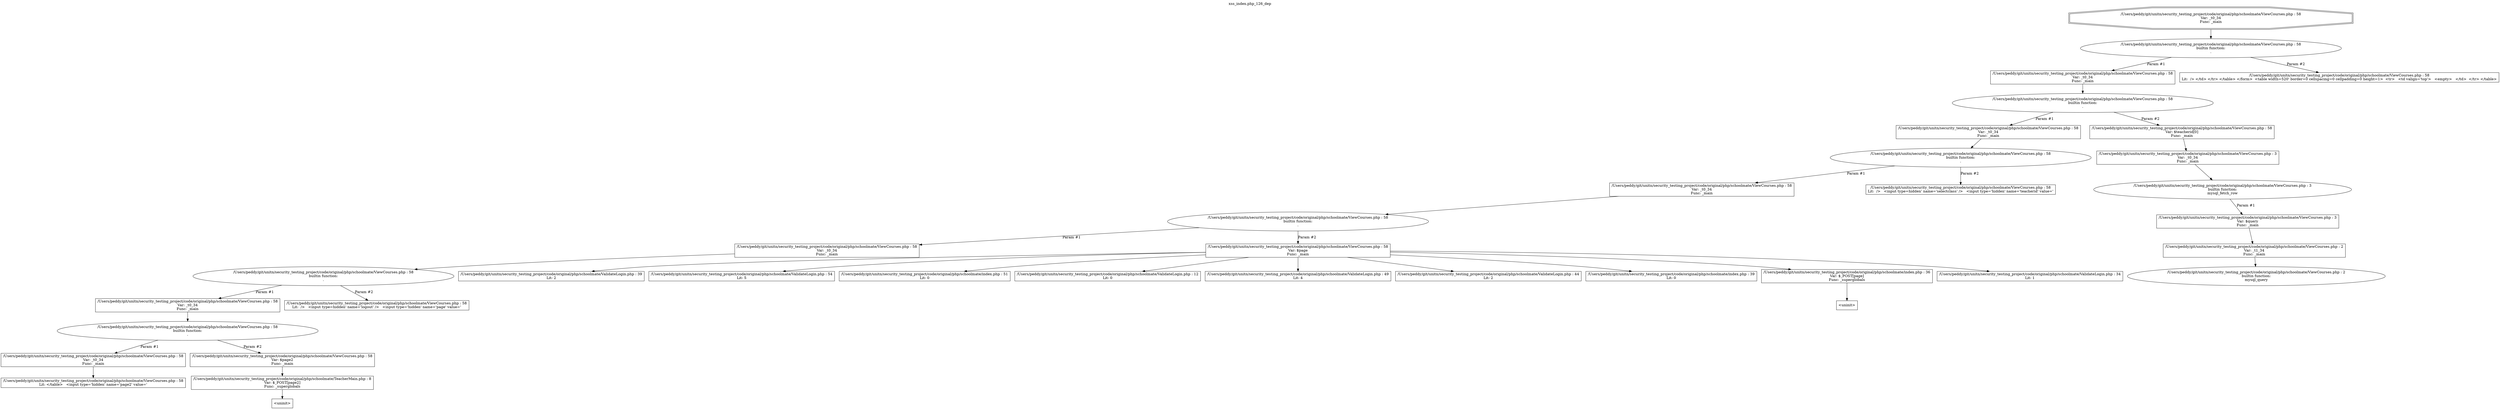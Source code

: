 digraph cfg {
  label="xss_index.php_126_dep";
  labelloc=t;
  n1 [shape=doubleoctagon, label="/Users/peddy/git/unitn/security_testing_project/code/original/php/schoolmate/ViewCourses.php : 58\nVar: _t0_34\nFunc: _main\n"];
  n2 [shape=ellipse, label="/Users/peddy/git/unitn/security_testing_project/code/original/php/schoolmate/ViewCourses.php : 58\nbuiltin function:\n.\n"];
  n3 [shape=box, label="/Users/peddy/git/unitn/security_testing_project/code/original/php/schoolmate/ViewCourses.php : 58\nVar: _t0_34\nFunc: _main\n"];
  n4 [shape=ellipse, label="/Users/peddy/git/unitn/security_testing_project/code/original/php/schoolmate/ViewCourses.php : 58\nbuiltin function:\n.\n"];
  n5 [shape=box, label="/Users/peddy/git/unitn/security_testing_project/code/original/php/schoolmate/ViewCourses.php : 58\nVar: _t0_34\nFunc: _main\n"];
  n6 [shape=ellipse, label="/Users/peddy/git/unitn/security_testing_project/code/original/php/schoolmate/ViewCourses.php : 58\nbuiltin function:\n.\n"];
  n7 [shape=box, label="/Users/peddy/git/unitn/security_testing_project/code/original/php/schoolmate/ViewCourses.php : 58\nVar: _t0_34\nFunc: _main\n"];
  n8 [shape=ellipse, label="/Users/peddy/git/unitn/security_testing_project/code/original/php/schoolmate/ViewCourses.php : 58\nbuiltin function:\n.\n"];
  n9 [shape=box, label="/Users/peddy/git/unitn/security_testing_project/code/original/php/schoolmate/ViewCourses.php : 58\nVar: _t0_34\nFunc: _main\n"];
  n10 [shape=ellipse, label="/Users/peddy/git/unitn/security_testing_project/code/original/php/schoolmate/ViewCourses.php : 58\nbuiltin function:\n.\n"];
  n11 [shape=box, label="/Users/peddy/git/unitn/security_testing_project/code/original/php/schoolmate/ViewCourses.php : 58\nVar: _t0_34\nFunc: _main\n"];
  n12 [shape=ellipse, label="/Users/peddy/git/unitn/security_testing_project/code/original/php/schoolmate/ViewCourses.php : 58\nbuiltin function:\n.\n"];
  n13 [shape=box, label="/Users/peddy/git/unitn/security_testing_project/code/original/php/schoolmate/ViewCourses.php : 58\nVar: _t0_34\nFunc: _main\n"];
  n14 [shape=box, label="/Users/peddy/git/unitn/security_testing_project/code/original/php/schoolmate/ViewCourses.php : 58\nLit: </table>   <input type='hidden' name='page2' value='\n"];
  n15 [shape=box, label="/Users/peddy/git/unitn/security_testing_project/code/original/php/schoolmate/ViewCourses.php : 58\nVar: $page2\nFunc: _main\n"];
  n16 [shape=box, label="/Users/peddy/git/unitn/security_testing_project/code/original/php/schoolmate/TeacherMain.php : 8\nVar: $_POST[page2]\nFunc: _superglobals\n"];
  n17 [shape=box, label="<uninit>"];
  n18 [shape=box, label="/Users/peddy/git/unitn/security_testing_project/code/original/php/schoolmate/ViewCourses.php : 58\nLit:  />   <input type=hidden' name='logout' />   <input type='hidden' name='page' value='\n"];
  n19 [shape=box, label="/Users/peddy/git/unitn/security_testing_project/code/original/php/schoolmate/ViewCourses.php : 58\nVar: $page\nFunc: _main\n"];
  n20 [shape=box, label="/Users/peddy/git/unitn/security_testing_project/code/original/php/schoolmate/ValidateLogin.php : 39\nLit: 2\n"];
  n21 [shape=box, label="/Users/peddy/git/unitn/security_testing_project/code/original/php/schoolmate/ValidateLogin.php : 54\nLit: 5\n"];
  n22 [shape=box, label="/Users/peddy/git/unitn/security_testing_project/code/original/php/schoolmate/index.php : 51\nLit: 0\n"];
  n23 [shape=box, label="/Users/peddy/git/unitn/security_testing_project/code/original/php/schoolmate/ValidateLogin.php : 12\nLit: 0\n"];
  n24 [shape=box, label="/Users/peddy/git/unitn/security_testing_project/code/original/php/schoolmate/ValidateLogin.php : 49\nLit: 4\n"];
  n25 [shape=box, label="/Users/peddy/git/unitn/security_testing_project/code/original/php/schoolmate/ValidateLogin.php : 44\nLit: 2\n"];
  n26 [shape=box, label="/Users/peddy/git/unitn/security_testing_project/code/original/php/schoolmate/index.php : 39\nLit: 0\n"];
  n27 [shape=box, label="/Users/peddy/git/unitn/security_testing_project/code/original/php/schoolmate/index.php : 36\nVar: $_POST[page]\nFunc: _superglobals\n"];
  n28 [shape=box, label="<uninit>"];
  n29 [shape=box, label="/Users/peddy/git/unitn/security_testing_project/code/original/php/schoolmate/ValidateLogin.php : 34\nLit: 1\n"];
  n30 [shape=box, label="/Users/peddy/git/unitn/security_testing_project/code/original/php/schoolmate/ViewCourses.php : 58\nLit:  />   <input type=hidden' name='selectclass' />   <input type='hidden' name='teacherid' value='\n"];
  n31 [shape=box, label="/Users/peddy/git/unitn/security_testing_project/code/original/php/schoolmate/ViewCourses.php : 58\nVar: $teacherid[0]\nFunc: _main\n"];
  n32 [shape=box, label="/Users/peddy/git/unitn/security_testing_project/code/original/php/schoolmate/ViewCourses.php : 3\nVar: _t0_34\nFunc: _main\n"];
  n33 [shape=ellipse, label="/Users/peddy/git/unitn/security_testing_project/code/original/php/schoolmate/ViewCourses.php : 3\nbuiltin function:\nmysql_fetch_row\n"];
  n34 [shape=box, label="/Users/peddy/git/unitn/security_testing_project/code/original/php/schoolmate/ViewCourses.php : 3\nVar: $query\nFunc: _main\n"];
  n35 [shape=box, label="/Users/peddy/git/unitn/security_testing_project/code/original/php/schoolmate/ViewCourses.php : 2\nVar: _t1_34\nFunc: _main\n"];
  n36 [shape=ellipse, label="/Users/peddy/git/unitn/security_testing_project/code/original/php/schoolmate/ViewCourses.php : 2\nbuiltin function:\nmysql_query\n"];
  n37 [shape=box, label="/Users/peddy/git/unitn/security_testing_project/code/original/php/schoolmate/ViewCourses.php : 58\nLit:  /> </td> </tr> </table> </form>  <table width=520' border=0 cellspacing=0 cellpadding=0 height=1>  <tr>   <td valign='top'>   <empty>   </td>  </tr> </table>\n"];
  n1 -> n2;
  n3 -> n4;
  n5 -> n6;
  n7 -> n8;
  n9 -> n10;
  n11 -> n12;
  n13 -> n14;
  n12 -> n13[label="Param #1"];
  n12 -> n15[label="Param #2"];
  n16 -> n17;
  n15 -> n16;
  n10 -> n11[label="Param #1"];
  n10 -> n18[label="Param #2"];
  n8 -> n9[label="Param #1"];
  n8 -> n19[label="Param #2"];
  n19 -> n20;
  n19 -> n21;
  n19 -> n22;
  n19 -> n23;
  n19 -> n24;
  n19 -> n25;
  n19 -> n26;
  n19 -> n27;
  n19 -> n29;
  n27 -> n28;
  n6 -> n7[label="Param #1"];
  n6 -> n30[label="Param #2"];
  n4 -> n5[label="Param #1"];
  n4 -> n31[label="Param #2"];
  n32 -> n33;
  n35 -> n36;
  n34 -> n35;
  n33 -> n34[label="Param #1"];
  n31 -> n32;
  n2 -> n3[label="Param #1"];
  n2 -> n37[label="Param #2"];
}
